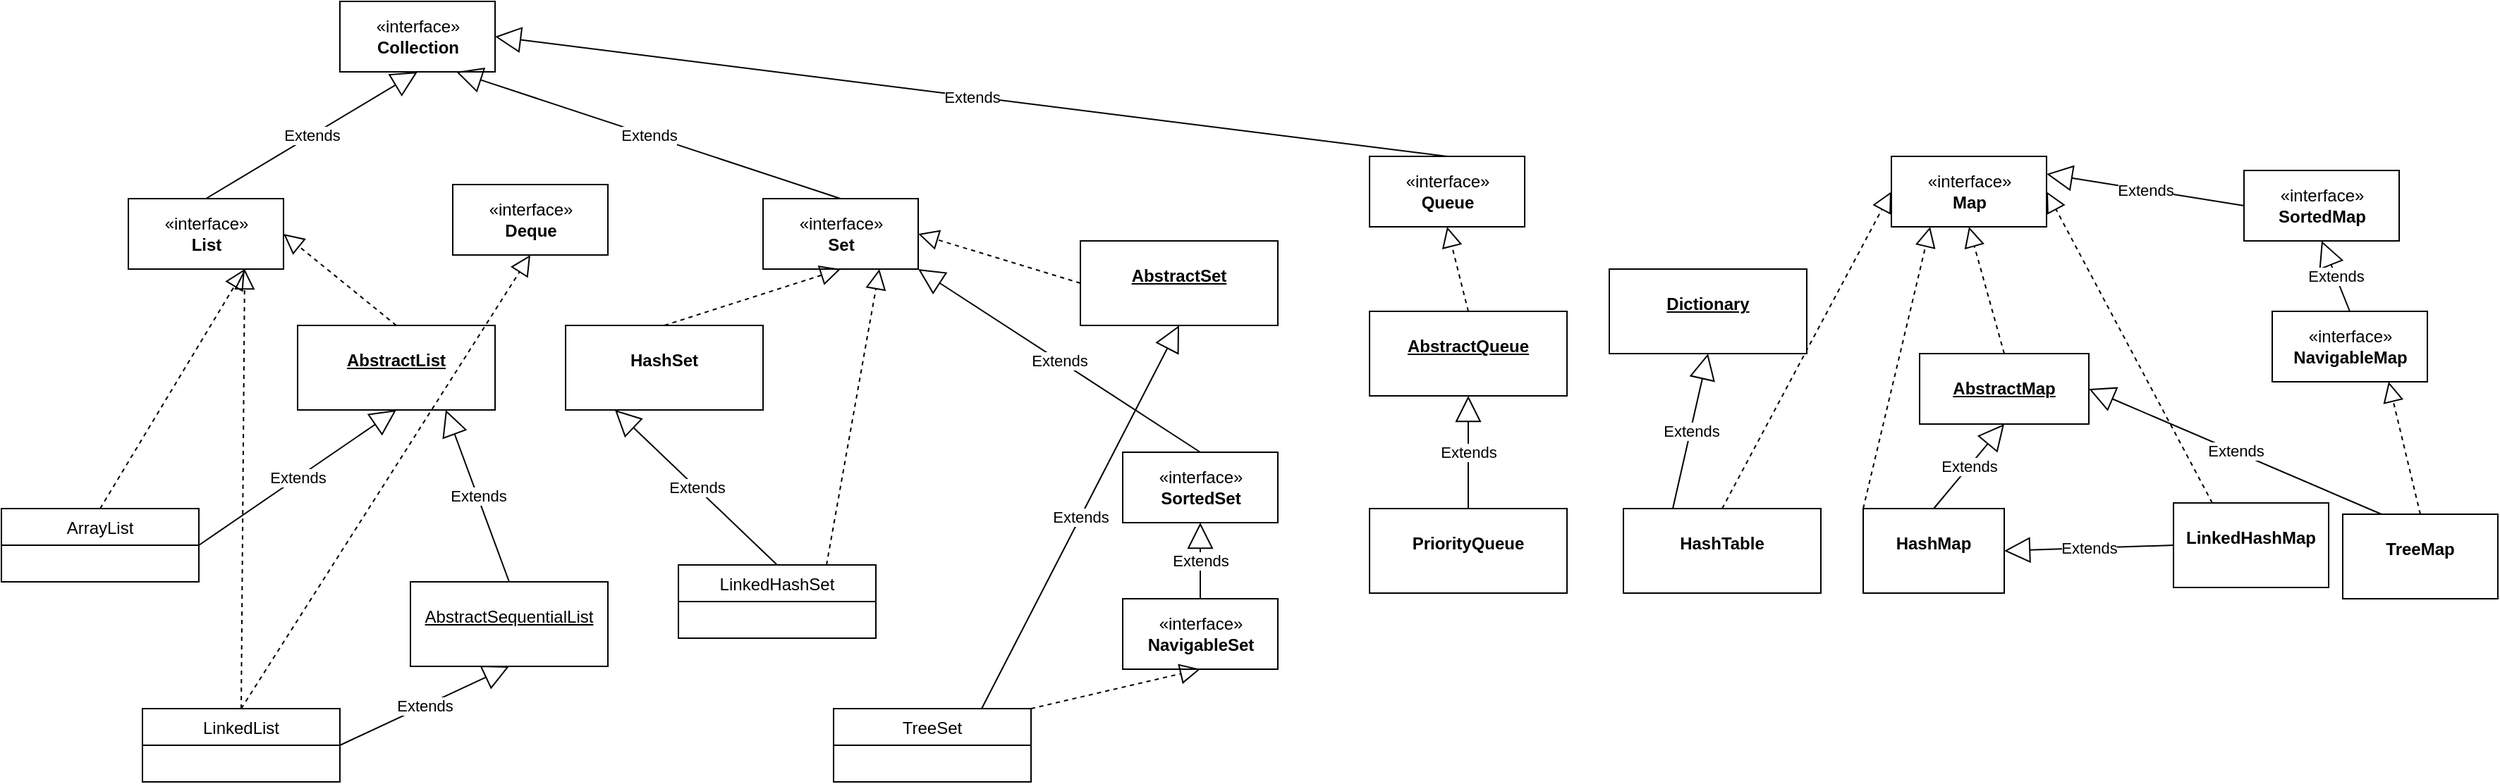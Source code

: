 <mxfile>
    <diagram id="l8BI_Oz5timjODjBQh_o" name="Página-1">
        <mxGraphModel dx="764" dy="324" grid="1" gridSize="10" guides="1" tooltips="1" connect="1" arrows="1" fold="1" page="1" pageScale="1" pageWidth="900" pageHeight="1600" math="0" shadow="0">
            <root>
                <mxCell id="0"/>
                <mxCell id="1" parent="0"/>
                <mxCell id="2" value="«interface»&lt;br&gt;&lt;b&gt;Collection&lt;br&gt;&lt;/b&gt;" style="html=1;" parent="1" vertex="1">
                    <mxGeometry x="250" y="10" width="110" height="50" as="geometry"/>
                </mxCell>
                <mxCell id="8" value="«interface»&lt;br&gt;&lt;b&gt;List&lt;/b&gt;" style="html=1;" parent="1" vertex="1">
                    <mxGeometry x="100" y="150" width="110" height="50" as="geometry"/>
                </mxCell>
                <mxCell id="12" value="ArrayList" style="swimlane;fontStyle=0;childLayout=stackLayout;horizontal=1;startSize=26;fillColor=none;horizontalStack=0;resizeParent=1;resizeParentMax=0;resizeLast=0;collapsible=1;marginBottom=0;" parent="1" vertex="1">
                    <mxGeometry x="10" y="370" width="140" height="52" as="geometry"/>
                </mxCell>
                <mxCell id="16" value="" style="endArrow=block;dashed=1;endFill=0;endSize=12;html=1;exitX=0.5;exitY=0;exitDx=0;exitDy=0;entryX=0.75;entryY=1;entryDx=0;entryDy=0;" parent="1" source="12" target="8" edge="1">
                    <mxGeometry width="160" relative="1" as="geometry">
                        <mxPoint x="240" y="270" as="sourcePoint"/>
                        <mxPoint x="400" y="270" as="targetPoint"/>
                    </mxGeometry>
                </mxCell>
                <mxCell id="17" value="Extends" style="endArrow=block;endSize=16;endFill=0;html=1;exitX=0.5;exitY=0;exitDx=0;exitDy=0;entryX=0.5;entryY=1;entryDx=0;entryDy=0;" parent="1" source="8" target="2" edge="1">
                    <mxGeometry width="160" relative="1" as="geometry">
                        <mxPoint x="240" y="270" as="sourcePoint"/>
                        <mxPoint x="400" y="270" as="targetPoint"/>
                    </mxGeometry>
                </mxCell>
                <mxCell id="18" value="&lt;p style=&quot;margin:0px;margin-top:4px;text-align:center;&quot;&gt;&lt;br&gt;&lt;b&gt;&lt;u&gt;AbstractList&lt;/u&gt;&lt;/b&gt;&lt;/p&gt;" style="verticalAlign=top;align=left;overflow=fill;fontSize=12;fontFamily=Helvetica;html=1;" parent="1" vertex="1">
                    <mxGeometry x="220" y="240" width="140" height="60" as="geometry"/>
                </mxCell>
                <mxCell id="19" value="" style="endArrow=block;dashed=1;endFill=0;endSize=12;html=1;exitX=0.5;exitY=0;exitDx=0;exitDy=0;entryX=1;entryY=0.5;entryDx=0;entryDy=0;" parent="1" source="18" target="8" edge="1">
                    <mxGeometry width="160" relative="1" as="geometry">
                        <mxPoint x="240" y="270" as="sourcePoint"/>
                        <mxPoint x="400" y="270" as="targetPoint"/>
                    </mxGeometry>
                </mxCell>
                <mxCell id="20" value="Extends" style="endArrow=block;endSize=16;endFill=0;html=1;exitX=1;exitY=0.5;exitDx=0;exitDy=0;entryX=0.5;entryY=1;entryDx=0;entryDy=0;" parent="1" source="12" target="18" edge="1">
                    <mxGeometry width="160" relative="1" as="geometry">
                        <mxPoint x="220" y="410" as="sourcePoint"/>
                        <mxPoint x="260" y="310" as="targetPoint"/>
                    </mxGeometry>
                </mxCell>
                <mxCell id="27" value="LinkedList" style="swimlane;fontStyle=0;childLayout=stackLayout;horizontal=1;startSize=26;fillColor=none;horizontalStack=0;resizeParent=1;resizeParentMax=0;resizeLast=0;collapsible=1;marginBottom=0;" parent="1" vertex="1">
                    <mxGeometry x="110" y="512" width="140" height="52" as="geometry"/>
                </mxCell>
                <mxCell id="28" value="Extends" style="endArrow=block;endSize=16;endFill=0;html=1;exitX=1;exitY=0.5;exitDx=0;exitDy=0;entryX=0.5;entryY=1;entryDx=0;entryDy=0;" parent="1" source="27" target="68" edge="1">
                    <mxGeometry width="160" relative="1" as="geometry">
                        <mxPoint x="230" y="530" as="sourcePoint"/>
                        <mxPoint x="370" y="484" as="targetPoint"/>
                    </mxGeometry>
                </mxCell>
                <mxCell id="30" value="" style="endArrow=block;dashed=1;endFill=0;endSize=12;html=1;exitX=0.5;exitY=0;exitDx=0;exitDy=0;entryX=0.75;entryY=1;entryDx=0;entryDy=0;" parent="1" source="27" target="8" edge="1">
                    <mxGeometry width="160" relative="1" as="geometry">
                        <mxPoint x="230" y="510" as="sourcePoint"/>
                        <mxPoint x="390" y="510" as="targetPoint"/>
                    </mxGeometry>
                </mxCell>
                <mxCell id="33" value="«interface»&lt;br&gt;&lt;b&gt;Deque&lt;/b&gt;" style="html=1;" parent="1" vertex="1">
                    <mxGeometry x="330" y="140" width="110" height="50" as="geometry"/>
                </mxCell>
                <mxCell id="34" value="Extends" style="endArrow=block;endSize=16;endFill=0;html=1;exitX=0.5;exitY=0;exitDx=0;exitDy=0;entryX=0.75;entryY=1;entryDx=0;entryDy=0;" parent="1" source="68" target="18" edge="1">
                    <mxGeometry width="160" relative="1" as="geometry">
                        <mxPoint x="370" y="432" as="sourcePoint"/>
                        <mxPoint x="450" y="522" as="targetPoint"/>
                    </mxGeometry>
                </mxCell>
                <mxCell id="35" value="" style="endArrow=block;dashed=1;endFill=0;endSize=12;html=1;exitX=0.5;exitY=0;exitDx=0;exitDy=0;entryX=0.5;entryY=1;entryDx=0;entryDy=0;" parent="1" source="27" target="33" edge="1">
                    <mxGeometry width="160" relative="1" as="geometry">
                        <mxPoint x="260" y="590" as="sourcePoint"/>
                        <mxPoint x="192.5" y="210" as="targetPoint"/>
                    </mxGeometry>
                </mxCell>
                <mxCell id="36" value="«interface»&lt;br&gt;&lt;b&gt;Set&lt;/b&gt;" style="html=1;" parent="1" vertex="1">
                    <mxGeometry x="550" y="150" width="110" height="50" as="geometry"/>
                </mxCell>
                <mxCell id="37" value="Extends" style="endArrow=block;endSize=16;endFill=0;html=1;exitX=0.5;exitY=0;exitDx=0;exitDy=0;entryX=0.75;entryY=1;entryDx=0;entryDy=0;" parent="1" source="36" target="2" edge="1">
                    <mxGeometry width="160" relative="1" as="geometry">
                        <mxPoint x="165" y="160" as="sourcePoint"/>
                        <mxPoint x="315" y="70" as="targetPoint"/>
                    </mxGeometry>
                </mxCell>
                <mxCell id="38" value="&lt;p style=&quot;margin:0px;margin-top:4px;text-align:center;&quot;&gt;&lt;br&gt;&lt;b&gt;HashSet&lt;/b&gt;&lt;/p&gt;" style="verticalAlign=top;align=left;overflow=fill;fontSize=12;fontFamily=Helvetica;html=1;" parent="1" vertex="1">
                    <mxGeometry x="410" y="240" width="140" height="60" as="geometry"/>
                </mxCell>
                <mxCell id="39" value="" style="endArrow=block;dashed=1;endFill=0;endSize=12;html=1;exitX=0.5;exitY=0;exitDx=0;exitDy=0;entryX=0.5;entryY=1;entryDx=0;entryDy=0;" parent="1" source="38" target="36" edge="1">
                    <mxGeometry width="160" relative="1" as="geometry">
                        <mxPoint x="300" y="250" as="sourcePoint"/>
                        <mxPoint x="220" y="185" as="targetPoint"/>
                    </mxGeometry>
                </mxCell>
                <mxCell id="40" value="LinkedHashSet" style="swimlane;fontStyle=0;childLayout=stackLayout;horizontal=1;startSize=26;fillColor=none;horizontalStack=0;resizeParent=1;resizeParentMax=0;resizeLast=0;collapsible=1;marginBottom=0;" parent="1" vertex="1">
                    <mxGeometry x="490" y="410" width="140" height="52" as="geometry"/>
                </mxCell>
                <mxCell id="41" value="Extends" style="endArrow=block;endSize=16;endFill=0;html=1;exitX=0.5;exitY=0;exitDx=0;exitDy=0;entryX=0.25;entryY=1;entryDx=0;entryDy=0;" parent="1" source="40" target="38" edge="1">
                    <mxGeometry width="160" relative="1" as="geometry">
                        <mxPoint x="260" y="548" as="sourcePoint"/>
                        <mxPoint x="410" y="492" as="targetPoint"/>
                    </mxGeometry>
                </mxCell>
                <mxCell id="42" value="" style="endArrow=block;dashed=1;endFill=0;endSize=12;html=1;entryX=0.75;entryY=1;entryDx=0;entryDy=0;exitX=0.75;exitY=0;exitDx=0;exitDy=0;" parent="1" source="40" target="36" edge="1">
                    <mxGeometry width="160" relative="1" as="geometry">
                        <mxPoint x="640" y="380" as="sourcePoint"/>
                        <mxPoint x="615" y="210" as="targetPoint"/>
                    </mxGeometry>
                </mxCell>
                <mxCell id="43" value="&lt;p style=&quot;margin:0px;margin-top:4px;text-align:center;&quot;&gt;&lt;br&gt;&lt;b&gt;&lt;u&gt;AbstractSet&lt;/u&gt;&lt;/b&gt;&lt;/p&gt;" style="verticalAlign=top;align=left;overflow=fill;fontSize=12;fontFamily=Helvetica;html=1;" parent="1" vertex="1">
                    <mxGeometry x="775" y="180" width="140" height="60" as="geometry"/>
                </mxCell>
                <mxCell id="44" value="TreeSet" style="swimlane;fontStyle=0;childLayout=stackLayout;horizontal=1;startSize=26;fillColor=none;horizontalStack=0;resizeParent=1;resizeParentMax=0;resizeLast=0;collapsible=1;marginBottom=0;" parent="1" vertex="1">
                    <mxGeometry x="600" y="512" width="140" height="52" as="geometry"/>
                </mxCell>
                <mxCell id="46" value="Extends" style="endArrow=block;endSize=16;endFill=0;html=1;exitX=0.75;exitY=0;exitDx=0;exitDy=0;entryX=0.5;entryY=1;entryDx=0;entryDy=0;" parent="1" source="44" target="43" edge="1">
                    <mxGeometry width="160" relative="1" as="geometry">
                        <mxPoint x="570" y="420" as="sourcePoint"/>
                        <mxPoint x="455" y="310" as="targetPoint"/>
                    </mxGeometry>
                </mxCell>
                <mxCell id="47" value="«interface»&lt;br&gt;&lt;b&gt;NavigableSet&lt;/b&gt;" style="html=1;" parent="1" vertex="1">
                    <mxGeometry x="805" y="434" width="110" height="50" as="geometry"/>
                </mxCell>
                <mxCell id="48" value="" style="endArrow=block;dashed=1;endFill=0;endSize=12;html=1;entryX=0.5;entryY=1;entryDx=0;entryDy=0;exitX=1;exitY=0;exitDx=0;exitDy=0;" parent="1" source="44" target="47" edge="1">
                    <mxGeometry width="160" relative="1" as="geometry">
                        <mxPoint x="605" y="420" as="sourcePoint"/>
                        <mxPoint x="642.5" y="210" as="targetPoint"/>
                    </mxGeometry>
                </mxCell>
                <mxCell id="49" value="«interface»&lt;br&gt;&lt;b&gt;SortedSet&lt;/b&gt;" style="html=1;" parent="1" vertex="1">
                    <mxGeometry x="805" y="330" width="110" height="50" as="geometry"/>
                </mxCell>
                <mxCell id="50" value="Extends" style="endArrow=block;endSize=16;endFill=0;html=1;exitX=0.5;exitY=0;exitDx=0;exitDy=0;entryX=0.5;entryY=1;entryDx=0;entryDy=0;" parent="1" source="47" target="49" edge="1">
                    <mxGeometry width="160" relative="1" as="geometry">
                        <mxPoint x="625" y="530" as="sourcePoint"/>
                        <mxPoint x="710" y="310" as="targetPoint"/>
                    </mxGeometry>
                </mxCell>
                <mxCell id="51" value="Extends" style="endArrow=block;endSize=16;endFill=0;html=1;exitX=0.5;exitY=0;exitDx=0;exitDy=0;entryX=1;entryY=1;entryDx=0;entryDy=0;" parent="1" source="49" target="36" edge="1">
                    <mxGeometry width="160" relative="1" as="geometry">
                        <mxPoint x="625" y="530" as="sourcePoint"/>
                        <mxPoint x="710" y="310" as="targetPoint"/>
                    </mxGeometry>
                </mxCell>
                <mxCell id="52" value="" style="endArrow=block;dashed=1;endFill=0;endSize=12;html=1;exitX=0;exitY=0.5;exitDx=0;exitDy=0;entryX=1;entryY=0.5;entryDx=0;entryDy=0;" parent="1" source="43" target="36" edge="1">
                    <mxGeometry width="160" relative="1" as="geometry">
                        <mxPoint x="490" y="250" as="sourcePoint"/>
                        <mxPoint x="615" y="210" as="targetPoint"/>
                    </mxGeometry>
                </mxCell>
                <mxCell id="53" value="«interface»&lt;br&gt;&lt;b&gt;Queue&lt;/b&gt;" style="html=1;" parent="1" vertex="1">
                    <mxGeometry x="980" y="120" width="110" height="50" as="geometry"/>
                </mxCell>
                <mxCell id="54" value="Extends" style="endArrow=block;endSize=16;endFill=0;html=1;exitX=0.5;exitY=0;exitDx=0;exitDy=0;entryX=1;entryY=0.5;entryDx=0;entryDy=0;" parent="1" source="53" target="2" edge="1">
                    <mxGeometry width="160" relative="1" as="geometry">
                        <mxPoint x="870" y="340" as="sourcePoint"/>
                        <mxPoint x="670" y="210" as="targetPoint"/>
                    </mxGeometry>
                </mxCell>
                <mxCell id="55" value="&lt;p style=&quot;margin:0px;margin-top:4px;text-align:center;&quot;&gt;&lt;br&gt;&lt;b&gt;&lt;u&gt;AbstractQueue&lt;/u&gt;&lt;/b&gt;&lt;/p&gt;" style="verticalAlign=top;align=left;overflow=fill;fontSize=12;fontFamily=Helvetica;html=1;" parent="1" vertex="1">
                    <mxGeometry x="980" y="230" width="140" height="60" as="geometry"/>
                </mxCell>
                <mxCell id="56" value="&lt;p style=&quot;margin:0px;margin-top:4px;text-align:center;&quot;&gt;&lt;br&gt;&lt;b&gt;PriorityQueue&lt;/b&gt;&lt;/p&gt;" style="verticalAlign=top;align=left;overflow=fill;fontSize=12;fontFamily=Helvetica;html=1;" parent="1" vertex="1">
                    <mxGeometry x="980" y="370" width="140" height="60" as="geometry"/>
                </mxCell>
                <mxCell id="58" value="Extends" style="endArrow=block;endSize=16;endFill=0;html=1;exitX=0.5;exitY=0;exitDx=0;exitDy=0;" parent="1" source="56" target="55" edge="1">
                    <mxGeometry width="160" relative="1" as="geometry">
                        <mxPoint x="870" y="340" as="sourcePoint"/>
                        <mxPoint x="670" y="210" as="targetPoint"/>
                    </mxGeometry>
                </mxCell>
                <mxCell id="60" value="" style="endArrow=block;dashed=1;endFill=0;endSize=12;html=1;exitX=0.5;exitY=0;exitDx=0;exitDy=0;entryX=0.5;entryY=1;entryDx=0;entryDy=0;" parent="1" source="55" target="53" edge="1">
                    <mxGeometry width="160" relative="1" as="geometry">
                        <mxPoint x="785" y="220" as="sourcePoint"/>
                        <mxPoint x="670" y="185" as="targetPoint"/>
                    </mxGeometry>
                </mxCell>
                <mxCell id="61" value="&lt;p style=&quot;margin:0px;margin-top:4px;text-align:center;&quot;&gt;&lt;br&gt;&lt;b&gt;HashTable&lt;/b&gt;&lt;/p&gt;" style="verticalAlign=top;align=left;overflow=fill;fontSize=12;fontFamily=Helvetica;html=1;" vertex="1" parent="1">
                    <mxGeometry x="1160" y="370" width="140" height="60" as="geometry"/>
                </mxCell>
                <mxCell id="62" value="«interface»&lt;br&gt;&lt;b&gt;Map&lt;/b&gt;" style="html=1;" vertex="1" parent="1">
                    <mxGeometry x="1350" y="120" width="110" height="50" as="geometry"/>
                </mxCell>
                <mxCell id="63" value="" style="endArrow=block;dashed=1;endFill=0;endSize=12;html=1;exitX=0.5;exitY=0;exitDx=0;exitDy=0;entryX=0;entryY=0.5;entryDx=0;entryDy=0;" edge="1" parent="1" source="61" target="62">
                    <mxGeometry width="160" relative="1" as="geometry">
                        <mxPoint x="1060" y="240" as="sourcePoint"/>
                        <mxPoint x="1045" y="180" as="targetPoint"/>
                    </mxGeometry>
                </mxCell>
                <mxCell id="64" value="&lt;p style=&quot;margin:0px;margin-top:4px;text-align:center;&quot;&gt;&lt;br&gt;&lt;b&gt;&lt;u&gt;Dictionary&lt;/u&gt;&lt;/b&gt;&lt;/p&gt;" style="verticalAlign=top;align=left;overflow=fill;fontSize=12;fontFamily=Helvetica;html=1;" vertex="1" parent="1">
                    <mxGeometry x="1150" y="200" width="140" height="60" as="geometry"/>
                </mxCell>
                <mxCell id="65" value="Extends" style="endArrow=block;endSize=16;endFill=0;html=1;exitX=0.25;exitY=0;exitDx=0;exitDy=0;entryX=0.5;entryY=1;entryDx=0;entryDy=0;" edge="1" parent="1" source="61" target="64">
                    <mxGeometry width="160" relative="1" as="geometry">
                        <mxPoint x="1200" y="360" as="sourcePoint"/>
                        <mxPoint x="1200" y="280" as="targetPoint"/>
                    </mxGeometry>
                </mxCell>
                <mxCell id="66" value="&lt;p style=&quot;margin:0px;margin-top:4px;text-align:center;&quot;&gt;&lt;br&gt;&lt;b&gt;HashMap&lt;/b&gt;&lt;/p&gt;" style="verticalAlign=top;align=left;overflow=fill;fontSize=12;fontFamily=Helvetica;html=1;" vertex="1" parent="1">
                    <mxGeometry x="1330" y="370" width="100" height="60" as="geometry"/>
                </mxCell>
                <mxCell id="67" value="&lt;p style=&quot;margin:0px;margin-top:4px;text-align:center;&quot;&gt;&lt;b&gt;&lt;u&gt;&lt;br&gt;AbstractMap&lt;/u&gt;&lt;/b&gt;&lt;/p&gt;" style="verticalAlign=top;align=left;overflow=fill;fontSize=12;fontFamily=Helvetica;html=1;" vertex="1" parent="1">
                    <mxGeometry x="1370" y="260" width="120" height="50" as="geometry"/>
                </mxCell>
                <mxCell id="68" value="&lt;p style=&quot;margin:0px;margin-top:4px;text-align:center;&quot;&gt;&lt;br&gt;&lt;u&gt;AbstractSequentialList&lt;/u&gt;&lt;br&gt;&lt;/p&gt;" style="verticalAlign=top;align=left;overflow=fill;fontSize=12;fontFamily=Helvetica;html=1;" vertex="1" parent="1">
                    <mxGeometry x="300" y="422" width="140" height="60" as="geometry"/>
                </mxCell>
                <mxCell id="69" value="Extends" style="endArrow=block;endSize=16;endFill=0;html=1;exitX=0.5;exitY=0;exitDx=0;exitDy=0;entryX=0.5;entryY=1;entryDx=0;entryDy=0;" edge="1" parent="1" source="66" target="67">
                    <mxGeometry width="160" relative="1" as="geometry">
                        <mxPoint x="1560" y="380" as="sourcePoint"/>
                        <mxPoint x="1585" y="270" as="targetPoint"/>
                    </mxGeometry>
                </mxCell>
                <mxCell id="70" value="&lt;p style=&quot;margin:0px;margin-top:4px;text-align:center;&quot;&gt;&lt;br&gt;&lt;b&gt;LinkedHashMap&lt;/b&gt;&lt;/p&gt;" style="verticalAlign=top;align=left;overflow=fill;fontSize=12;fontFamily=Helvetica;html=1;" vertex="1" parent="1">
                    <mxGeometry x="1550" y="366" width="110" height="60" as="geometry"/>
                </mxCell>
                <mxCell id="71" value="Extends" style="endArrow=block;endSize=16;endFill=0;html=1;exitX=0;exitY=0.5;exitDx=0;exitDy=0;entryX=1;entryY=0.5;entryDx=0;entryDy=0;" edge="1" parent="1" source="70" target="66">
                    <mxGeometry width="160" relative="1" as="geometry">
                        <mxPoint x="1420" y="380" as="sourcePoint"/>
                        <mxPoint x="1450" y="320" as="targetPoint"/>
                    </mxGeometry>
                </mxCell>
                <mxCell id="72" value="" style="endArrow=block;dashed=1;endFill=0;endSize=12;html=1;exitX=0.25;exitY=0;exitDx=0;exitDy=0;entryX=1;entryY=0.5;entryDx=0;entryDy=0;" edge="1" parent="1" source="70" target="62">
                    <mxGeometry width="160" relative="1" as="geometry">
                        <mxPoint x="1240" y="380" as="sourcePoint"/>
                        <mxPoint x="1415" y="180" as="targetPoint"/>
                    </mxGeometry>
                </mxCell>
                <mxCell id="73" value="" style="endArrow=block;dashed=1;endFill=0;endSize=12;html=1;exitX=0.5;exitY=0;exitDx=0;exitDy=0;entryX=0.5;entryY=1;entryDx=0;entryDy=0;" edge="1" parent="1" source="67" target="62">
                    <mxGeometry width="160" relative="1" as="geometry">
                        <mxPoint x="1240" y="380" as="sourcePoint"/>
                        <mxPoint x="1415" y="180" as="targetPoint"/>
                    </mxGeometry>
                </mxCell>
                <mxCell id="74" value="" style="endArrow=block;dashed=1;endFill=0;endSize=12;html=1;exitX=0;exitY=0;exitDx=0;exitDy=0;entryX=0.25;entryY=1;entryDx=0;entryDy=0;" edge="1" parent="1" source="66" target="62">
                    <mxGeometry width="160" relative="1" as="geometry">
                        <mxPoint x="1240" y="380" as="sourcePoint"/>
                        <mxPoint x="1350" y="200" as="targetPoint"/>
                    </mxGeometry>
                </mxCell>
                <mxCell id="75" value="&lt;p style=&quot;margin:0px;margin-top:4px;text-align:center;&quot;&gt;&lt;br&gt;&lt;b&gt;TreeMap&lt;/b&gt;&lt;/p&gt;" style="verticalAlign=top;align=left;overflow=fill;fontSize=12;fontFamily=Helvetica;html=1;" vertex="1" parent="1">
                    <mxGeometry x="1670" y="374" width="110" height="60" as="geometry"/>
                </mxCell>
                <mxCell id="76" value="Extends" style="endArrow=block;endSize=16;endFill=0;html=1;exitX=0.25;exitY=0;exitDx=0;exitDy=0;entryX=1;entryY=0.5;entryDx=0;entryDy=0;" edge="1" parent="1" source="75" target="67">
                    <mxGeometry width="160" relative="1" as="geometry">
                        <mxPoint x="1390" y="380" as="sourcePoint"/>
                        <mxPoint x="1430" y="310" as="targetPoint"/>
                    </mxGeometry>
                </mxCell>
                <mxCell id="77" value="" style="endArrow=block;dashed=1;endFill=0;endSize=12;html=1;exitX=0.5;exitY=0;exitDx=0;exitDy=0;entryX=0.75;entryY=1;entryDx=0;entryDy=0;" edge="1" parent="1" source="75" target="78">
                    <mxGeometry width="160" relative="1" as="geometry">
                        <mxPoint x="1567.5" y="380" as="sourcePoint"/>
                        <mxPoint x="1470" y="155" as="targetPoint"/>
                    </mxGeometry>
                </mxCell>
                <mxCell id="78" value="«interface»&lt;br&gt;&lt;b&gt;NavigableMap&lt;/b&gt;" style="html=1;" vertex="1" parent="1">
                    <mxGeometry x="1620" y="230" width="110" height="50" as="geometry"/>
                </mxCell>
                <mxCell id="79" value="«interface»&lt;br&gt;&lt;b&gt;SortedMap&lt;/b&gt;" style="html=1;" vertex="1" parent="1">
                    <mxGeometry x="1600" y="130" width="110" height="50" as="geometry"/>
                </mxCell>
                <mxCell id="80" value="Extends" style="endArrow=block;endSize=16;endFill=0;html=1;exitX=0.5;exitY=0;exitDx=0;exitDy=0;entryX=0.5;entryY=1;entryDx=0;entryDy=0;" edge="1" parent="1" source="78" target="79">
                    <mxGeometry width="160" relative="1" as="geometry">
                        <mxPoint x="1707.5" y="384" as="sourcePoint"/>
                        <mxPoint x="1490" y="285" as="targetPoint"/>
                    </mxGeometry>
                </mxCell>
                <mxCell id="81" value="Extends" style="endArrow=block;endSize=16;endFill=0;html=1;exitX=0;exitY=0.5;exitDx=0;exitDy=0;entryX=1;entryY=0.25;entryDx=0;entryDy=0;" edge="1" parent="1" source="79" target="62">
                    <mxGeometry width="160" relative="1" as="geometry">
                        <mxPoint x="1685" y="240" as="sourcePoint"/>
                        <mxPoint x="1665" y="190" as="targetPoint"/>
                    </mxGeometry>
                </mxCell>
            </root>
        </mxGraphModel>
    </diagram>
</mxfile>
